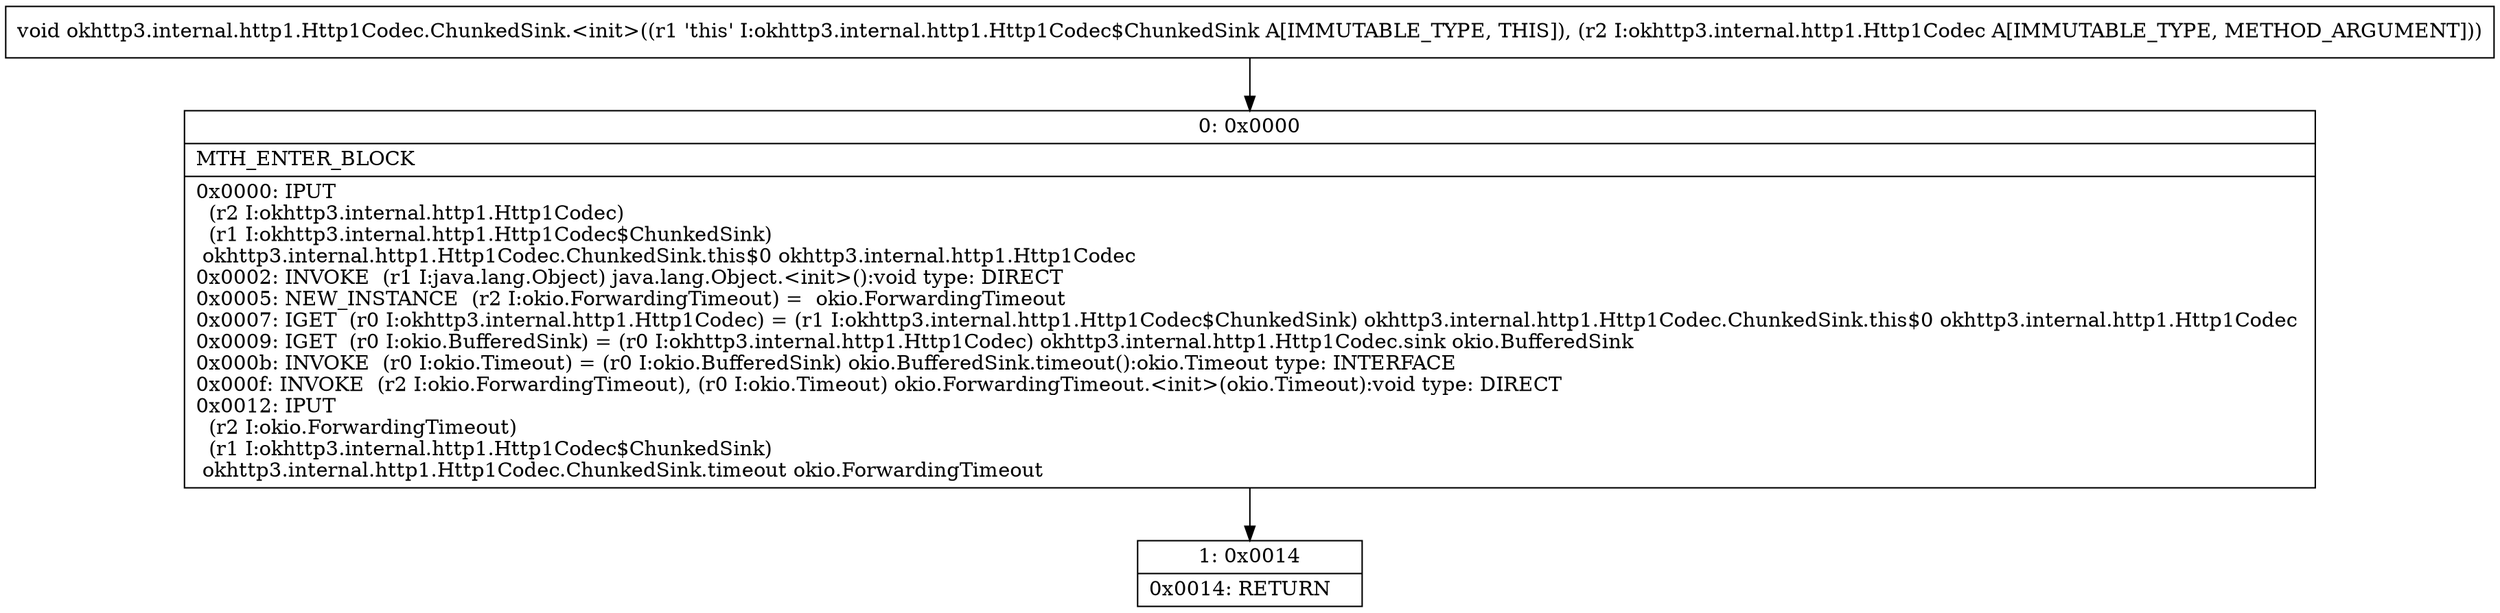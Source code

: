 digraph "CFG forokhttp3.internal.http1.Http1Codec.ChunkedSink.\<init\>(Lokhttp3\/internal\/http1\/Http1Codec;)V" {
Node_0 [shape=record,label="{0\:\ 0x0000|MTH_ENTER_BLOCK\l|0x0000: IPUT  \l  (r2 I:okhttp3.internal.http1.Http1Codec)\l  (r1 I:okhttp3.internal.http1.Http1Codec$ChunkedSink)\l okhttp3.internal.http1.Http1Codec.ChunkedSink.this$0 okhttp3.internal.http1.Http1Codec \l0x0002: INVOKE  (r1 I:java.lang.Object) java.lang.Object.\<init\>():void type: DIRECT \l0x0005: NEW_INSTANCE  (r2 I:okio.ForwardingTimeout) =  okio.ForwardingTimeout \l0x0007: IGET  (r0 I:okhttp3.internal.http1.Http1Codec) = (r1 I:okhttp3.internal.http1.Http1Codec$ChunkedSink) okhttp3.internal.http1.Http1Codec.ChunkedSink.this$0 okhttp3.internal.http1.Http1Codec \l0x0009: IGET  (r0 I:okio.BufferedSink) = (r0 I:okhttp3.internal.http1.Http1Codec) okhttp3.internal.http1.Http1Codec.sink okio.BufferedSink \l0x000b: INVOKE  (r0 I:okio.Timeout) = (r0 I:okio.BufferedSink) okio.BufferedSink.timeout():okio.Timeout type: INTERFACE \l0x000f: INVOKE  (r2 I:okio.ForwardingTimeout), (r0 I:okio.Timeout) okio.ForwardingTimeout.\<init\>(okio.Timeout):void type: DIRECT \l0x0012: IPUT  \l  (r2 I:okio.ForwardingTimeout)\l  (r1 I:okhttp3.internal.http1.Http1Codec$ChunkedSink)\l okhttp3.internal.http1.Http1Codec.ChunkedSink.timeout okio.ForwardingTimeout \l}"];
Node_1 [shape=record,label="{1\:\ 0x0014|0x0014: RETURN   \l}"];
MethodNode[shape=record,label="{void okhttp3.internal.http1.Http1Codec.ChunkedSink.\<init\>((r1 'this' I:okhttp3.internal.http1.Http1Codec$ChunkedSink A[IMMUTABLE_TYPE, THIS]), (r2 I:okhttp3.internal.http1.Http1Codec A[IMMUTABLE_TYPE, METHOD_ARGUMENT])) }"];
MethodNode -> Node_0;
Node_0 -> Node_1;
}

